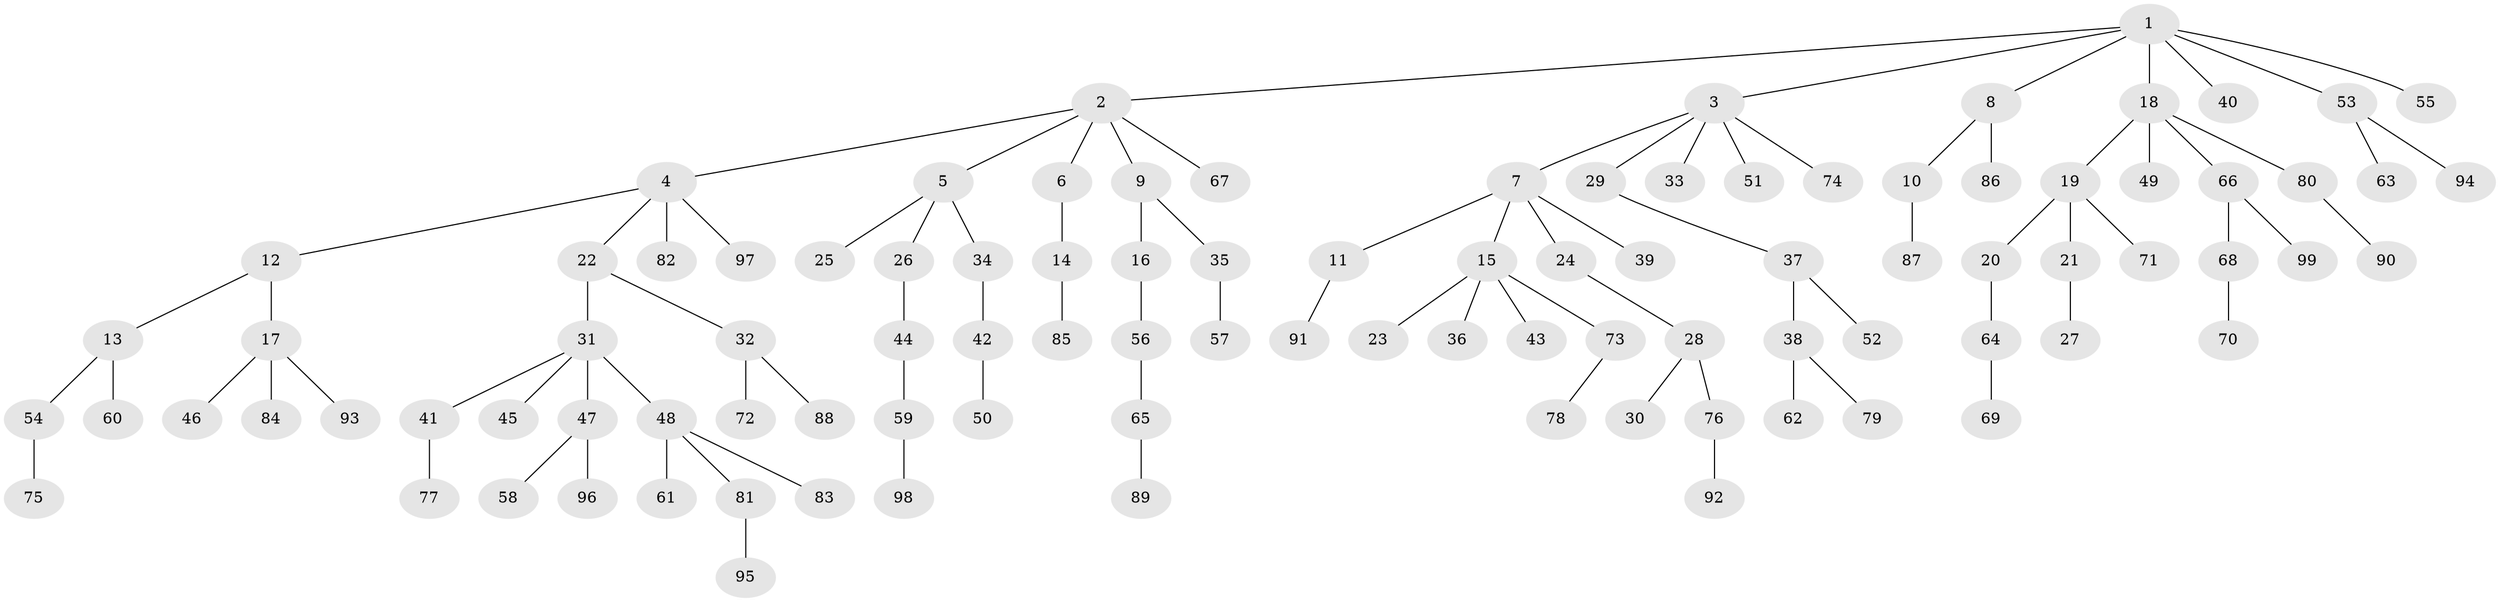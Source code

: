 // coarse degree distribution, {6: 0.030303030303030304, 9: 0.015151515151515152, 5: 0.030303030303030304, 4: 0.06060606060606061, 2: 0.24242424242424243, 3: 0.07575757575757576, 1: 0.5454545454545454}
// Generated by graph-tools (version 1.1) at 2025/42/03/06/25 10:42:06]
// undirected, 99 vertices, 98 edges
graph export_dot {
graph [start="1"]
  node [color=gray90,style=filled];
  1;
  2;
  3;
  4;
  5;
  6;
  7;
  8;
  9;
  10;
  11;
  12;
  13;
  14;
  15;
  16;
  17;
  18;
  19;
  20;
  21;
  22;
  23;
  24;
  25;
  26;
  27;
  28;
  29;
  30;
  31;
  32;
  33;
  34;
  35;
  36;
  37;
  38;
  39;
  40;
  41;
  42;
  43;
  44;
  45;
  46;
  47;
  48;
  49;
  50;
  51;
  52;
  53;
  54;
  55;
  56;
  57;
  58;
  59;
  60;
  61;
  62;
  63;
  64;
  65;
  66;
  67;
  68;
  69;
  70;
  71;
  72;
  73;
  74;
  75;
  76;
  77;
  78;
  79;
  80;
  81;
  82;
  83;
  84;
  85;
  86;
  87;
  88;
  89;
  90;
  91;
  92;
  93;
  94;
  95;
  96;
  97;
  98;
  99;
  1 -- 2;
  1 -- 3;
  1 -- 8;
  1 -- 18;
  1 -- 40;
  1 -- 53;
  1 -- 55;
  2 -- 4;
  2 -- 5;
  2 -- 6;
  2 -- 9;
  2 -- 67;
  3 -- 7;
  3 -- 29;
  3 -- 33;
  3 -- 51;
  3 -- 74;
  4 -- 12;
  4 -- 22;
  4 -- 82;
  4 -- 97;
  5 -- 25;
  5 -- 26;
  5 -- 34;
  6 -- 14;
  7 -- 11;
  7 -- 15;
  7 -- 24;
  7 -- 39;
  8 -- 10;
  8 -- 86;
  9 -- 16;
  9 -- 35;
  10 -- 87;
  11 -- 91;
  12 -- 13;
  12 -- 17;
  13 -- 54;
  13 -- 60;
  14 -- 85;
  15 -- 23;
  15 -- 36;
  15 -- 43;
  15 -- 73;
  16 -- 56;
  17 -- 46;
  17 -- 84;
  17 -- 93;
  18 -- 19;
  18 -- 49;
  18 -- 66;
  18 -- 80;
  19 -- 20;
  19 -- 21;
  19 -- 71;
  20 -- 64;
  21 -- 27;
  22 -- 31;
  22 -- 32;
  24 -- 28;
  26 -- 44;
  28 -- 30;
  28 -- 76;
  29 -- 37;
  31 -- 41;
  31 -- 45;
  31 -- 47;
  31 -- 48;
  32 -- 72;
  32 -- 88;
  34 -- 42;
  35 -- 57;
  37 -- 38;
  37 -- 52;
  38 -- 62;
  38 -- 79;
  41 -- 77;
  42 -- 50;
  44 -- 59;
  47 -- 58;
  47 -- 96;
  48 -- 61;
  48 -- 81;
  48 -- 83;
  53 -- 63;
  53 -- 94;
  54 -- 75;
  56 -- 65;
  59 -- 98;
  64 -- 69;
  65 -- 89;
  66 -- 68;
  66 -- 99;
  68 -- 70;
  73 -- 78;
  76 -- 92;
  80 -- 90;
  81 -- 95;
}
